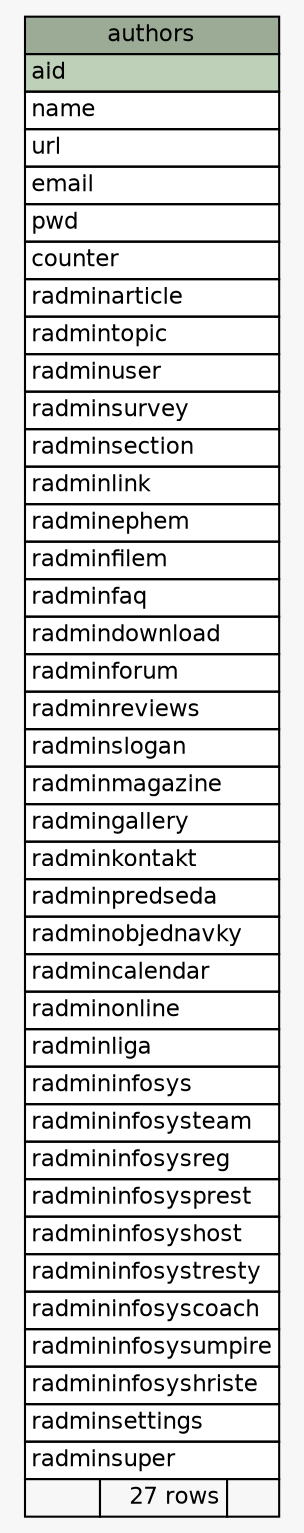 // dot 2.38.0 on Mac OS X 10.9.4
// SchemaSpy rev 590
digraph "authors" {
  graph [
    rankdir="RL"
    bgcolor="#f7f7f7"
    nodesep="0.18"
    ranksep="0.46"
    fontname="Helvetica"
    fontsize="11"
  ];
  node [
    fontname="Helvetica"
    fontsize="11"
    shape="plaintext"
  ];
  edge [
    arrowsize="0.8"
  ];
  "authors" [
    label=<
    <TABLE BORDER="0" CELLBORDER="1" CELLSPACING="0" BGCOLOR="#ffffff">
      <TR><TD COLSPAN="3" BGCOLOR="#9bab96" ALIGN="CENTER">authors</TD></TR>
      <TR><TD PORT="aid" COLSPAN="3" BGCOLOR="#bed1b8" ALIGN="LEFT">aid</TD></TR>
      <TR><TD PORT="name" COLSPAN="3" ALIGN="LEFT">name</TD></TR>
      <TR><TD PORT="url" COLSPAN="3" ALIGN="LEFT">url</TD></TR>
      <TR><TD PORT="email" COLSPAN="3" ALIGN="LEFT">email</TD></TR>
      <TR><TD PORT="pwd" COLSPAN="3" ALIGN="LEFT">pwd</TD></TR>
      <TR><TD PORT="counter" COLSPAN="3" ALIGN="LEFT">counter</TD></TR>
      <TR><TD PORT="radminarticle" COLSPAN="3" ALIGN="LEFT">radminarticle</TD></TR>
      <TR><TD PORT="radmintopic" COLSPAN="3" ALIGN="LEFT">radmintopic</TD></TR>
      <TR><TD PORT="radminuser" COLSPAN="3" ALIGN="LEFT">radminuser</TD></TR>
      <TR><TD PORT="radminsurvey" COLSPAN="3" ALIGN="LEFT">radminsurvey</TD></TR>
      <TR><TD PORT="radminsection" COLSPAN="3" ALIGN="LEFT">radminsection</TD></TR>
      <TR><TD PORT="radminlink" COLSPAN="3" ALIGN="LEFT">radminlink</TD></TR>
      <TR><TD PORT="radminephem" COLSPAN="3" ALIGN="LEFT">radminephem</TD></TR>
      <TR><TD PORT="radminfilem" COLSPAN="3" ALIGN="LEFT">radminfilem</TD></TR>
      <TR><TD PORT="radminfaq" COLSPAN="3" ALIGN="LEFT">radminfaq</TD></TR>
      <TR><TD PORT="radmindownload" COLSPAN="3" ALIGN="LEFT">radmindownload</TD></TR>
      <TR><TD PORT="radminforum" COLSPAN="3" ALIGN="LEFT">radminforum</TD></TR>
      <TR><TD PORT="radminreviews" COLSPAN="3" ALIGN="LEFT">radminreviews</TD></TR>
      <TR><TD PORT="radminslogan" COLSPAN="3" ALIGN="LEFT">radminslogan</TD></TR>
      <TR><TD PORT="radminmagazine" COLSPAN="3" ALIGN="LEFT">radminmagazine</TD></TR>
      <TR><TD PORT="radmingallery" COLSPAN="3" ALIGN="LEFT">radmingallery</TD></TR>
      <TR><TD PORT="radminkontakt" COLSPAN="3" ALIGN="LEFT">radminkontakt</TD></TR>
      <TR><TD PORT="radminpredseda" COLSPAN="3" ALIGN="LEFT">radminpredseda</TD></TR>
      <TR><TD PORT="radminobjednavky" COLSPAN="3" ALIGN="LEFT">radminobjednavky</TD></TR>
      <TR><TD PORT="radmincalendar" COLSPAN="3" ALIGN="LEFT">radmincalendar</TD></TR>
      <TR><TD PORT="radminonline" COLSPAN="3" ALIGN="LEFT">radminonline</TD></TR>
      <TR><TD PORT="radminliga" COLSPAN="3" ALIGN="LEFT">radminliga</TD></TR>
      <TR><TD PORT="radmininfosys" COLSPAN="3" ALIGN="LEFT">radmininfosys</TD></TR>
      <TR><TD PORT="radmininfosysteam" COLSPAN="3" ALIGN="LEFT">radmininfosysteam</TD></TR>
      <TR><TD PORT="radmininfosysreg" COLSPAN="3" ALIGN="LEFT">radmininfosysreg</TD></TR>
      <TR><TD PORT="radmininfosysprest" COLSPAN="3" ALIGN="LEFT">radmininfosysprest</TD></TR>
      <TR><TD PORT="radmininfosyshost" COLSPAN="3" ALIGN="LEFT">radmininfosyshost</TD></TR>
      <TR><TD PORT="radmininfosystresty" COLSPAN="3" ALIGN="LEFT">radmininfosystresty</TD></TR>
      <TR><TD PORT="radmininfosyscoach" COLSPAN="3" ALIGN="LEFT">radmininfosyscoach</TD></TR>
      <TR><TD PORT="radmininfosysumpire" COLSPAN="3" ALIGN="LEFT">radmininfosysumpire</TD></TR>
      <TR><TD PORT="radmininfosyshriste" COLSPAN="3" ALIGN="LEFT">radmininfosyshriste</TD></TR>
      <TR><TD PORT="radminsettings" COLSPAN="3" ALIGN="LEFT">radminsettings</TD></TR>
      <TR><TD PORT="radminsuper" COLSPAN="3" ALIGN="LEFT">radminsuper</TD></TR>
      <TR><TD ALIGN="LEFT" BGCOLOR="#f7f7f7">  </TD><TD ALIGN="RIGHT" BGCOLOR="#f7f7f7">27 rows</TD><TD ALIGN="RIGHT" BGCOLOR="#f7f7f7">  </TD></TR>
    </TABLE>>
    URL="tables/authors.html"
    tooltip="authors"
  ];
}
